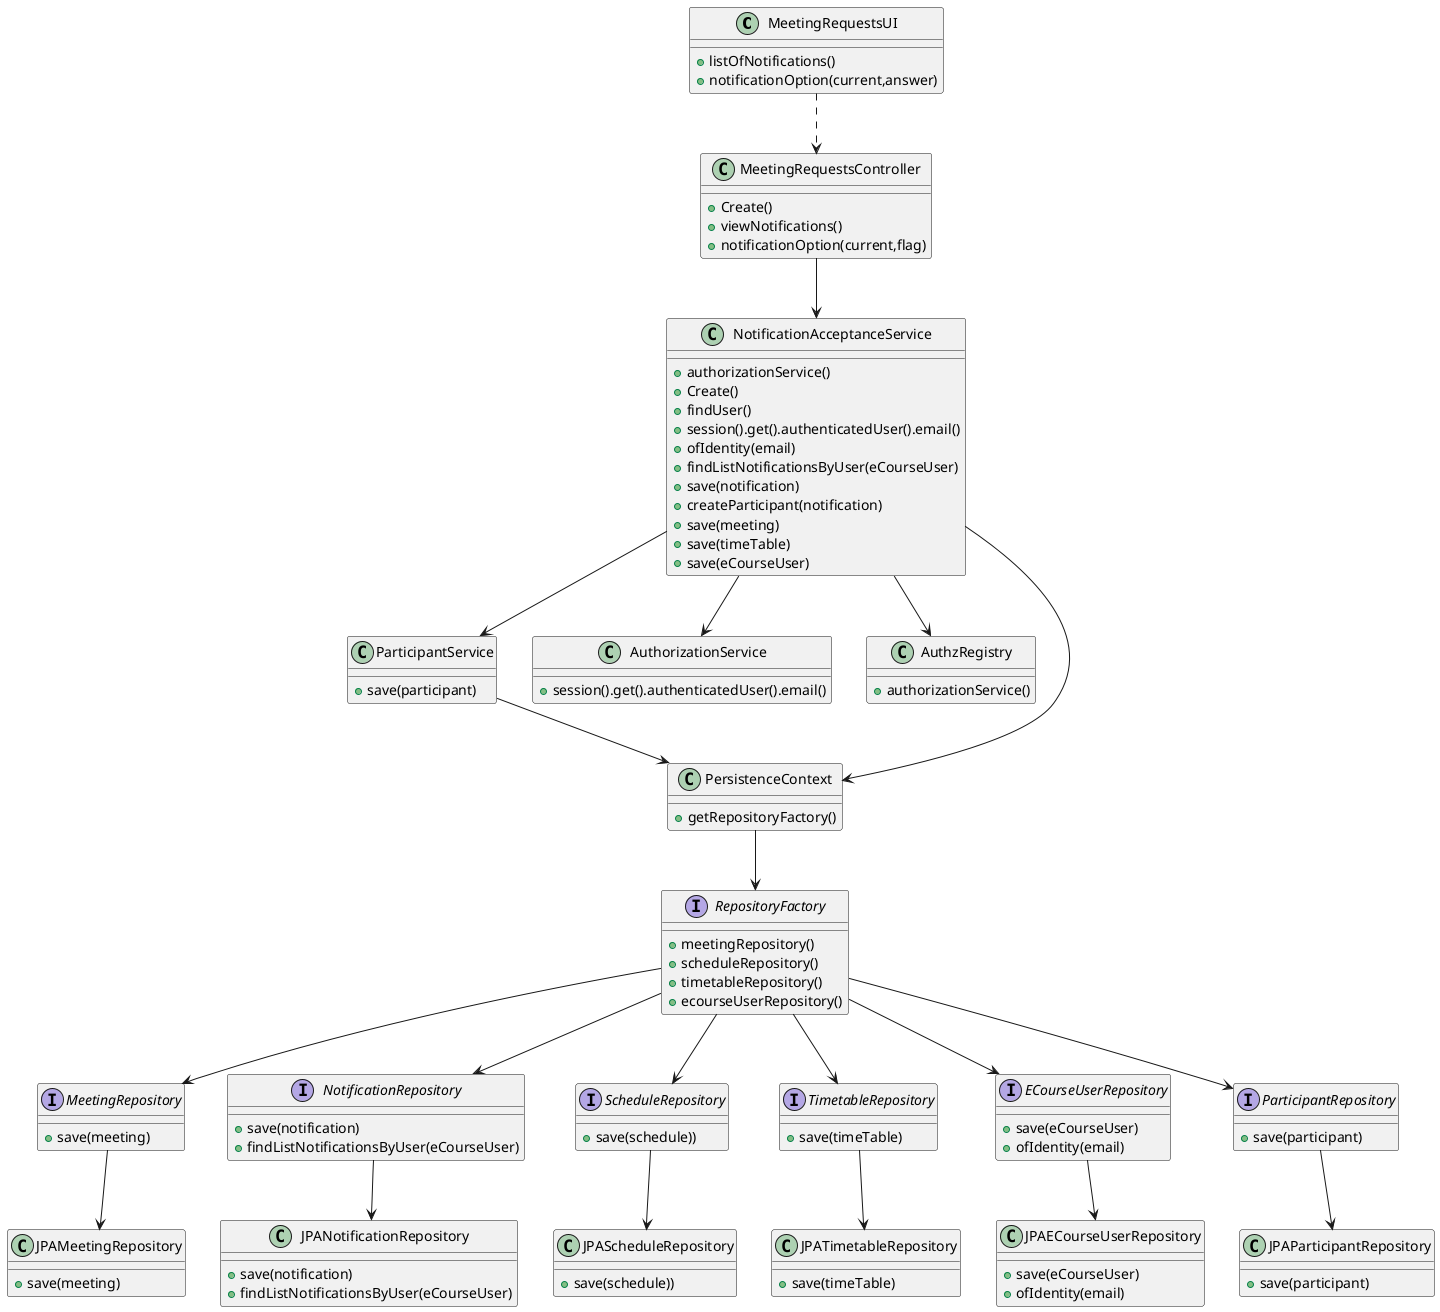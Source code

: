 @startuml

@startuml

class MeetingRequestsUI{
+listOfNotifications()
+notificationOption(current,answer)
}
class MeetingRequestsController{
+Create()
+viewNotifications()
+notificationOption(current,flag)
                               }
class NotificationAcceptanceService{
+authorizationService()
+Create()
+findUser()
+session().get().authenticatedUser().email()
+ofIdentity(email)
+findListNotificationsByUser(eCourseUser)
+save(notification)
+createParticipant(notification)
+save(meeting)
+save(timeTable)
+save(eCourseUser)

                                   }
class ParticipantService{
+save(participant)
                        }
class AuthorizationService{
+session().get().authenticatedUser().email()
                          }
class AuthzRegistry{
+authorizationService()
                                             }
class PersistenceContext{
+getRepositoryFactory()
                                                  }
interface RepositoryFactory{
+meetingRepository()
+scheduleRepository()
+timetableRepository()
+ecourseUserRepository()
                                                     }
interface MeetingRepository{
+save(meeting)
                                                     }
interface NotificationRepository{
+save(notification)
+findListNotificationsByUser(eCourseUser)
                                                          }
interface ScheduleRepository{
+save(schedule))
                                                      }
interface TimetableRepository{
+save(timeTable)
                                                       }
interface ECourseUserRepository{
+save(eCourseUser)
+ofIdentity(email)
                                                         }
interface ParticipantRepository{
+save(participant)
                                                         }
class JPAMeetingRepository{
+save(meeting)
                                                    }
class JPANotificationRepository{
+save(notification)
+findListNotificationsByUser(eCourseUser)
                                                         }
class JPAScheduleRepository{
+save(schedule))
                                                     }
class JPATimetableRepository{
+save(timeTable)
                                                      }
class JPAECourseUserRepository{
+save(eCourseUser)
+ofIdentity(email)
                                                        }
class JPAParticipantRepository{
+save(participant)
                                                        }


MeetingRequestsUI ..> MeetingRequestsController
MeetingRequestsController --> NotificationAcceptanceService

NotificationAcceptanceService --> AuthzRegistry
NotificationAcceptanceService --> ParticipantService
ParticipantService --> PersistenceContext

NotificationAcceptanceService --> PersistenceContext
PersistenceContext --> RepositoryFactory

NotificationAcceptanceService --> AuthorizationService
RepositoryFactory --> ECourseUserRepository
RepositoryFactory --> NotificationRepository
RepositoryFactory --> MeetingRepository
RepositoryFactory --> ScheduleRepository
RepositoryFactory --> TimetableRepository
MeetingRepository --> JPAMeetingRepository
RepositoryFactory --> ParticipantRepository
NotificationRepository --> JPANotificationRepository
ScheduleRepository --> JPAScheduleRepository
TimetableRepository --> JPATimetableRepository
ECourseUserRepository --> JPAECourseUserRepository
ParticipantRepository --> JPAParticipantRepository

@enduml

